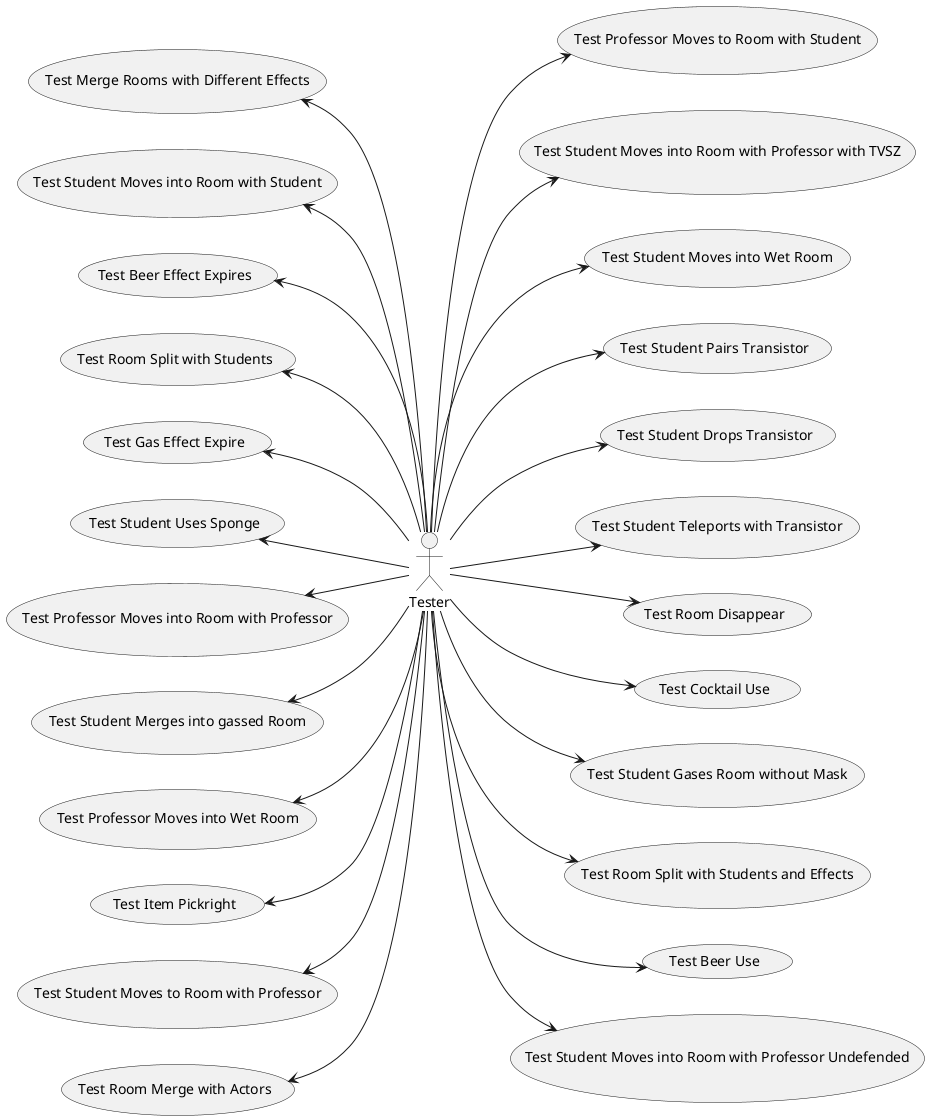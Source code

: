 @startuml TestUseCase

left to right direction

actor :Tester: as Tester
'Why up? I have no fucking idea
Tester -u-> (Test Room Merge with Actors)
Tester -u-> (Test Student Moves to Room with Professor)
Tester -u-> (Test Item Pickright)
Tester -u-> (Test Professor Moves into Wet Room)
Tester -u-> (Test Student Merges into gassed Room)
Tester -u-> (Test Professor Moves into Room with Professor)
Tester -u-> (Test Student Uses Sponge)
Tester -u-> (Test Gas Effect Expire)
Tester -u-> (Test Room Split with Students)
Tester -u-> (Test Beer Effect Expires)
Tester -u-> (Test Student Moves into Room with Student)
Tester -u-> (Test Merge Rooms with Different Effects)
Tester --> (Test Professor Moves to Room with Student)
Tester --> (Test Student Moves into Room with Professor with TVSZ)
Tester --> (Test Student Moves into Wet Room)
Tester --> (Test Student Pairs Transistor)

Tester --> (Test Student Drops Transistor)
Tester --> (Test Student Teleports with Transistor)
Tester --> (Test Room Disappear)

Tester --> (Test Cocktail Use)
Tester --> (Test Student Gases Room without Mask)
Tester --> (Test Room Split with Students and Effects)
Tester --> (Test Beer Use)
Tester --> (Test Student Moves into Room with Professor Undefended)


@enduml